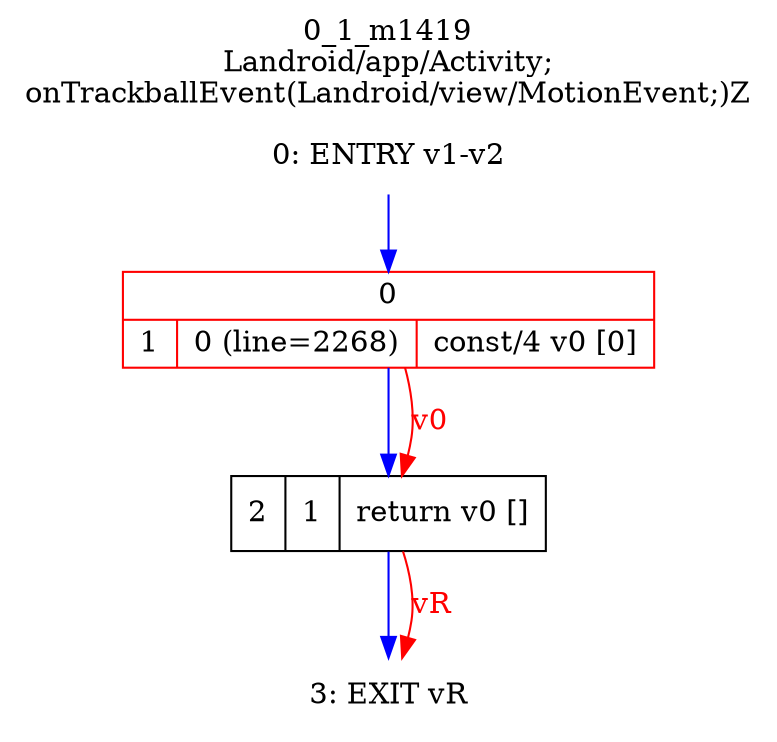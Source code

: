 digraph G {
rankdir=UD;
labelloc=t;
label="0_1_m1419\nLandroid/app/Activity;
onTrackballEvent(Landroid/view/MotionEvent;)Z";
0[label="0: ENTRY v1-v2",shape=plaintext];
1[label="{0|{1|0 (line=2268)|const/4 v0 [0]\l}}",shape=record, color=red];
2[label="2|1|return v0 []\l",shape=record];
3[label="3: EXIT vR",shape=plaintext];
0->1 [color=blue, fontcolor=blue,weight=100, taillabel=""];
1->2 [color=blue, fontcolor=blue,weight=100, taillabel=""];
2->3 [color=blue, fontcolor=blue,weight=100, taillabel=""];
1->2 [color=red, fontcolor=red, label="v0"];
2->3 [color=red, fontcolor=red, label="vR"];
}

